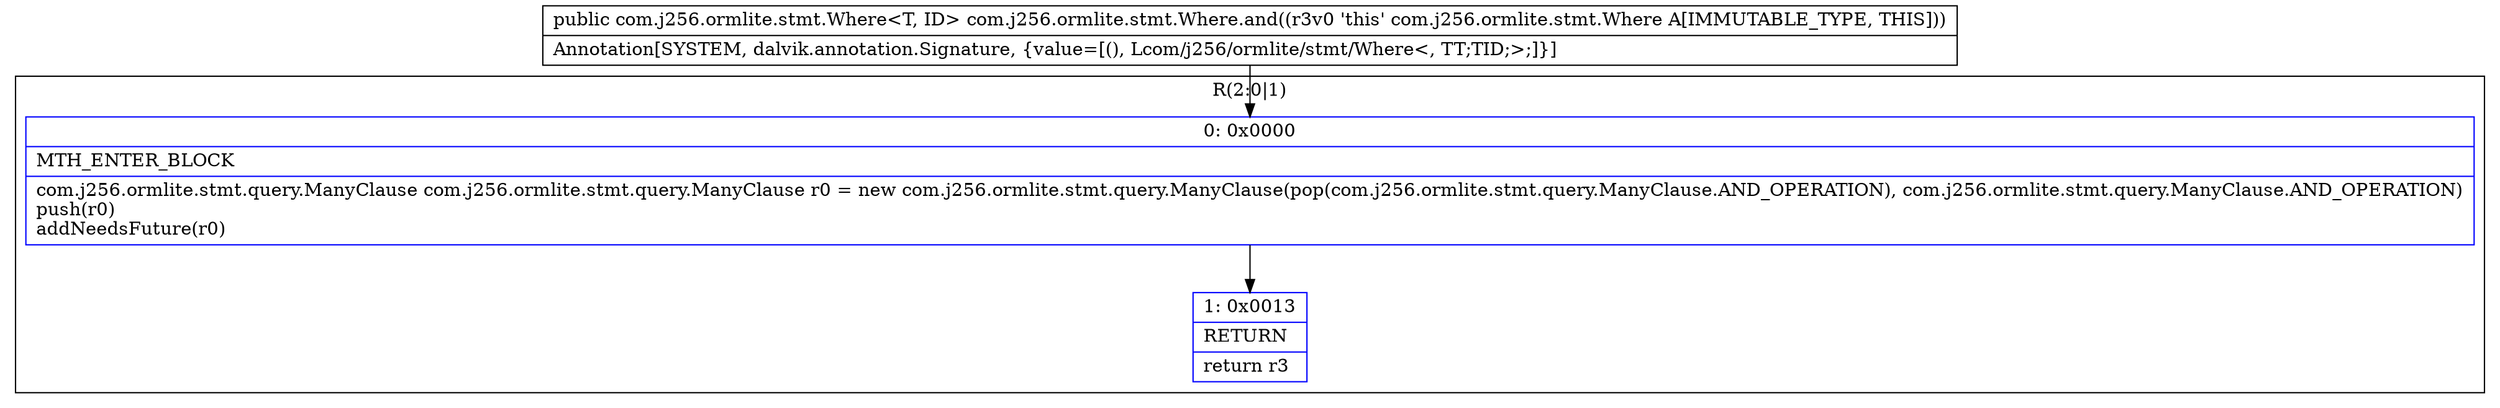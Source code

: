 digraph "CFG forcom.j256.ormlite.stmt.Where.and()Lcom\/j256\/ormlite\/stmt\/Where;" {
subgraph cluster_Region_1821858184 {
label = "R(2:0|1)";
node [shape=record,color=blue];
Node_0 [shape=record,label="{0\:\ 0x0000|MTH_ENTER_BLOCK\l|com.j256.ormlite.stmt.query.ManyClause com.j256.ormlite.stmt.query.ManyClause r0 = new com.j256.ormlite.stmt.query.ManyClause(pop(com.j256.ormlite.stmt.query.ManyClause.AND_OPERATION), com.j256.ormlite.stmt.query.ManyClause.AND_OPERATION)\lpush(r0)\laddNeedsFuture(r0)\l}"];
Node_1 [shape=record,label="{1\:\ 0x0013|RETURN\l|return r3\l}"];
}
MethodNode[shape=record,label="{public com.j256.ormlite.stmt.Where\<T, ID\> com.j256.ormlite.stmt.Where.and((r3v0 'this' com.j256.ormlite.stmt.Where A[IMMUTABLE_TYPE, THIS]))  | Annotation[SYSTEM, dalvik.annotation.Signature, \{value=[(), Lcom\/j256\/ormlite\/stmt\/Where\<, TT;TID;\>;]\}]\l}"];
MethodNode -> Node_0;
Node_0 -> Node_1;
}


